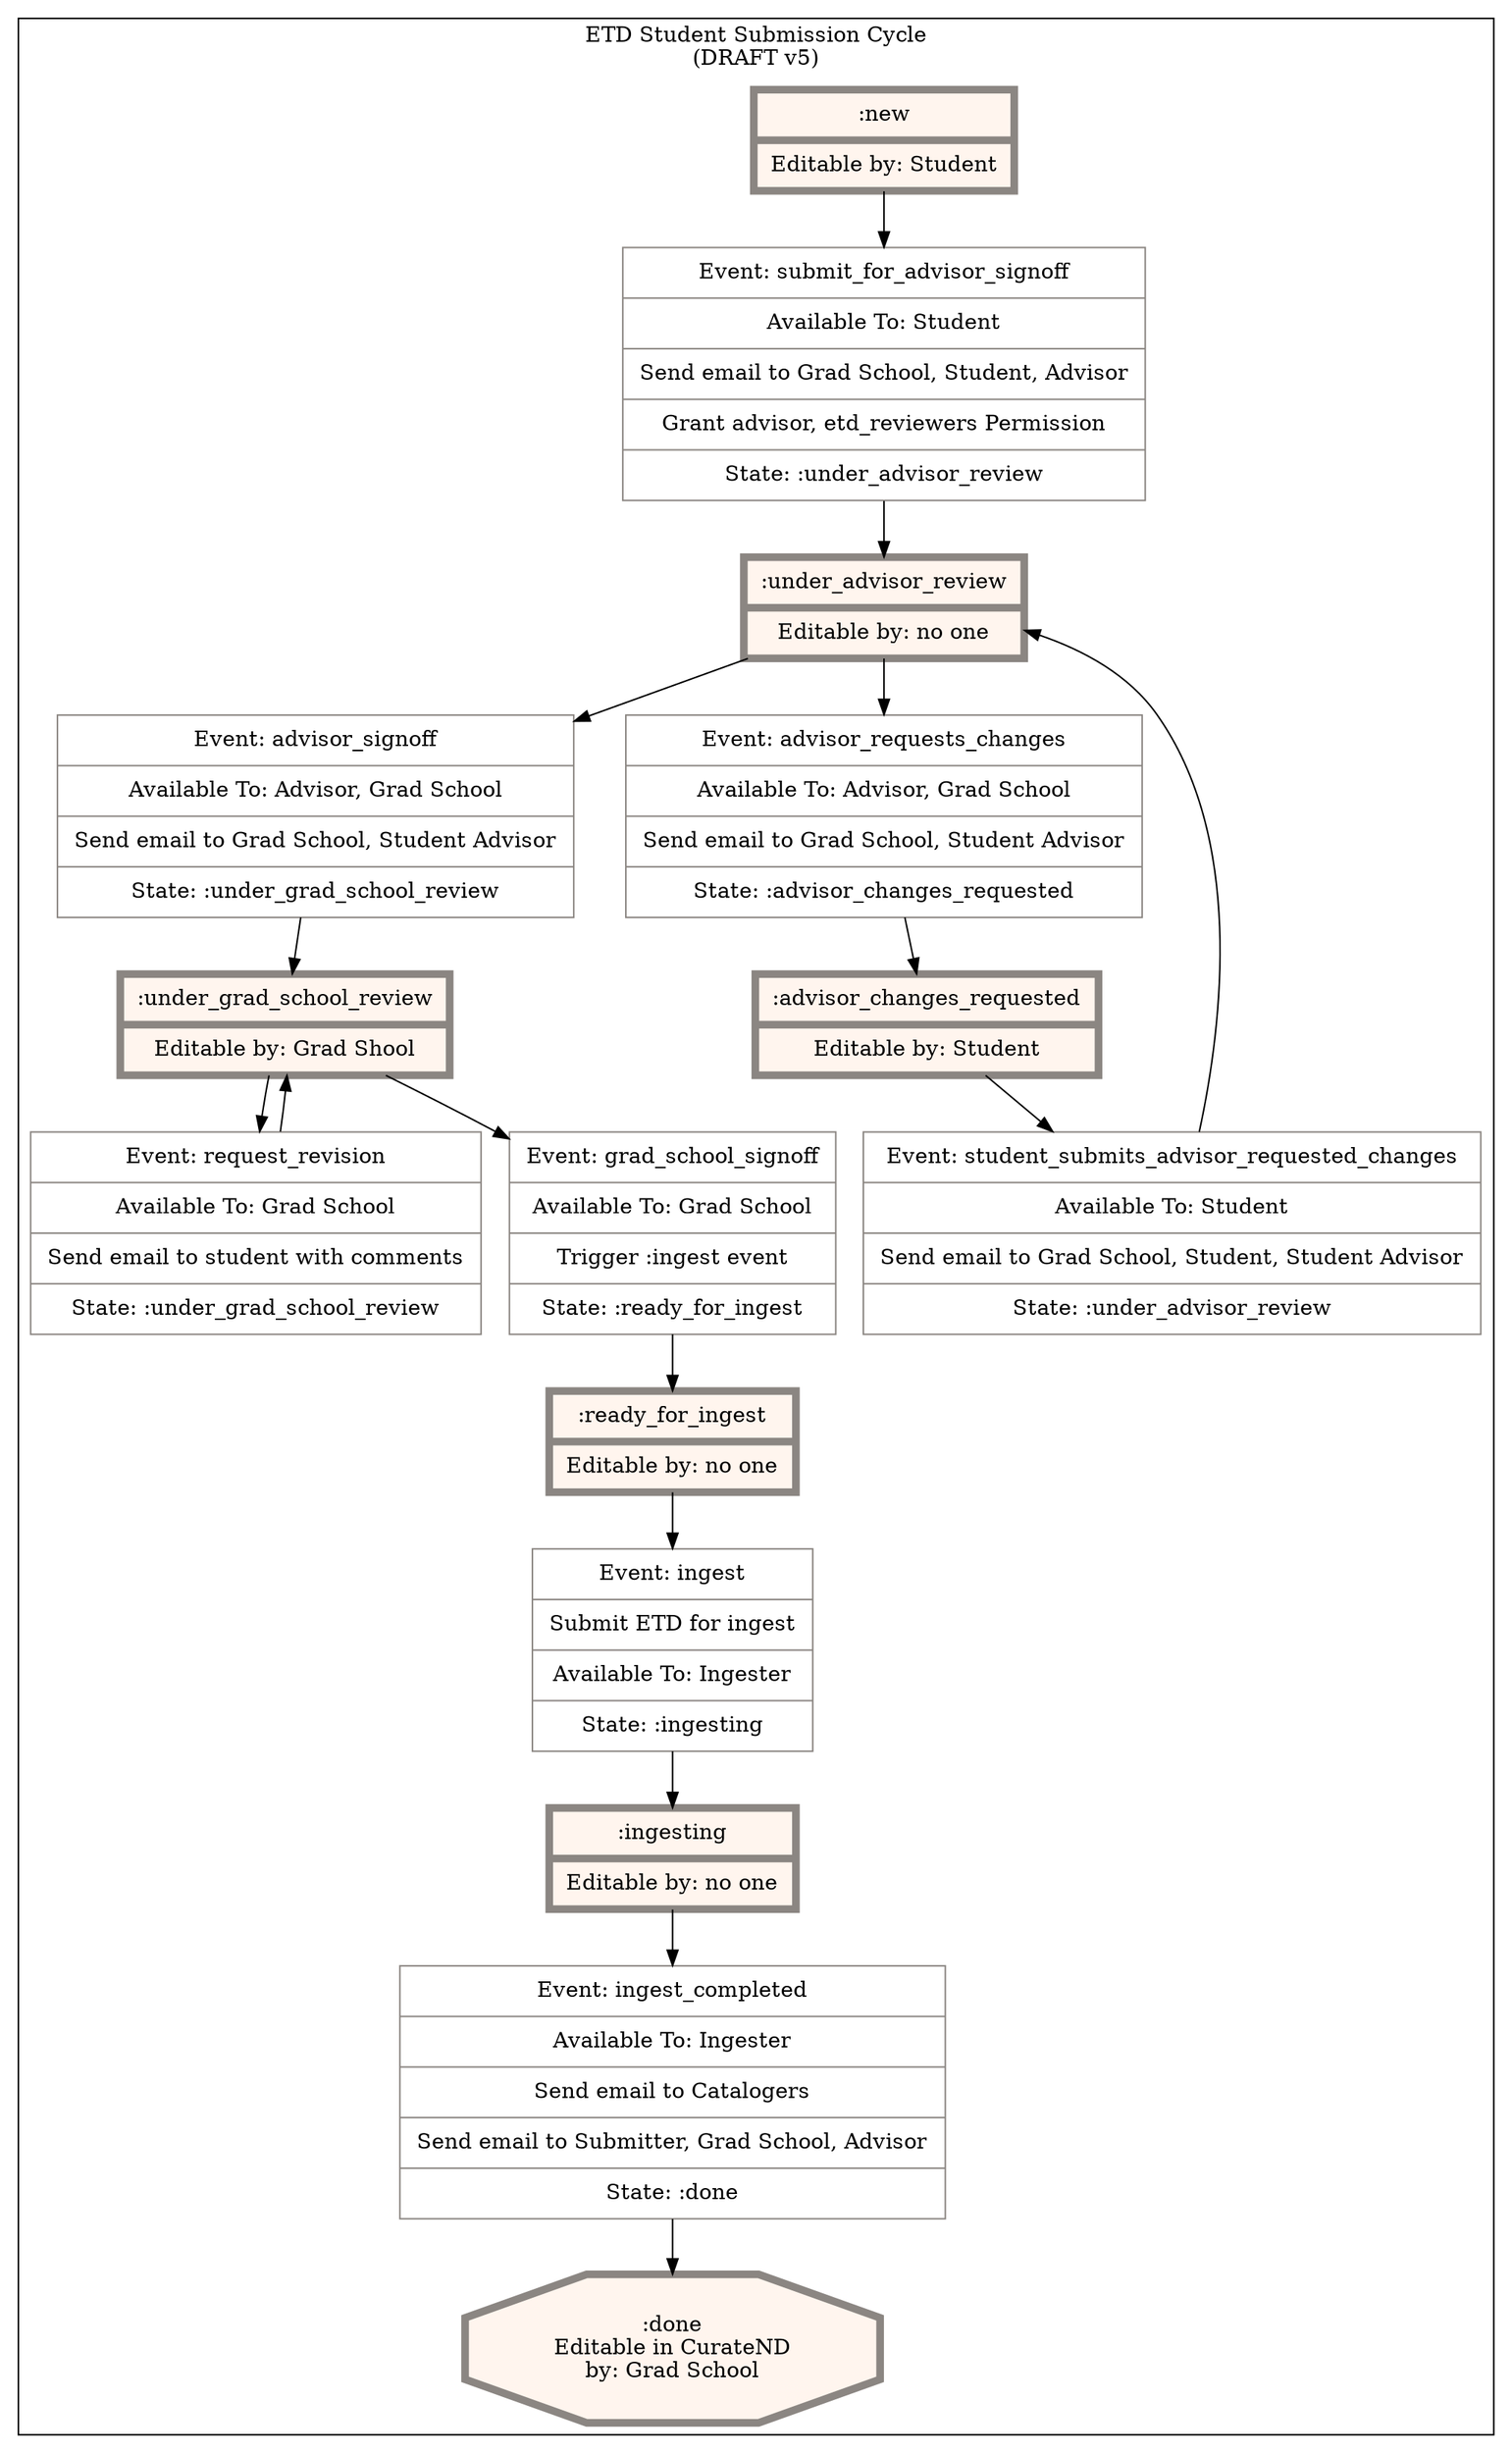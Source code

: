 digraph "G" {
    compound=true;
    node[color="grey15" margin="0.15, 0.125"];

    subgraph cluster_0 {
        label="ETD Student Submission Cycle\n(DRAFT v5)"
        node[style=filled fillcolor=white color="seashell4"]

        # States
        subgraph 0 {
            label="States";
            node[shape="record" fillcolor="seashell1" penwidth=5]
            new [label="{ :new | Editable by: Student }"]
            under_advisor_review [label="{ :under_advisor_review | Editable by: no one }"]
            advisor_changes_requested [label="{ :advisor_changes_requested | Editable by: Student }"]
            under_grad_school_review[label="{ :under_grad_school_review | Editable by: Grad Shool }"]
            ready_for_ingest[label="{ :ready_for_ingest | Editable by: no one }"]
            ingesting[label="{ :ingesting | Editable by: no one }"]
            done[shape="octagon" label=":done\nEditable in CurateND\nby: Grad School"]
        }

        subgraph 1 {
            label="Events"
            node[shape="record" shape=record penwidth=1]
            submit_for_advisor_signoff[label="{ Event: submit_for_advisor_signoff | Available To: Student | Send email to Grad School, Student, Advisor | Grant advisor, etd_reviewers Permission | State: :under_advisor_review }"]
            advisor_signoff[label="{ Event: advisor_signoff | Available To: Advisor, Grad School |Send email to Grad School, Student Advisor | State: :under_grad_school_review }"]
            advisor_requests_changes[label="{ Event: advisor_requests_changes | Available To: Advisor, Grad School | Send email to Grad School, Student Advisor | State: :advisor_changes_requested }"]
            student_submits_advisor_requested_changes[label="{ Event: student_submits_advisor_requested_changes | Available To: Student | Send email to Grad School, Student, Student Advisor | State: :under_advisor_review }"]
            request_revision[label="{ Event: request_revision | Available To: Grad School | Send email to student with comments | State: :under_grad_school_review }"]
            grad_school_signoff[label="{ Event: grad_school_signoff | Available To: Grad School | Trigger :ingest event | State: :ready_for_ingest }"]
            ingest[label="{ Event: ingest | Submit ETD for ingest | Available To: Ingester | State: :ingesting }"]
            ingest_completed[label="{ Event: ingest_completed | Available To: Ingester | Send email to Catalogers | Send email to Submitter, Grad School, Advisor | State: :done }"]
        }

        # State -> Event -> State graph
        new -> submit_for_advisor_signoff -> under_advisor_review
        under_advisor_review -> advisor_signoff -> under_grad_school_review
        under_advisor_review -> advisor_requests_changes -> advisor_changes_requested
        advisor_changes_requested -> student_submits_advisor_requested_changes -> under_advisor_review
        under_grad_school_review -> request_revision -> under_grad_school_review
        under_grad_school_review -> grad_school_signoff -> ready_for_ingest
        ready_for_ingest -> ingest -> ingesting
        ingesting -> ingest_completed -> done
    }

}
